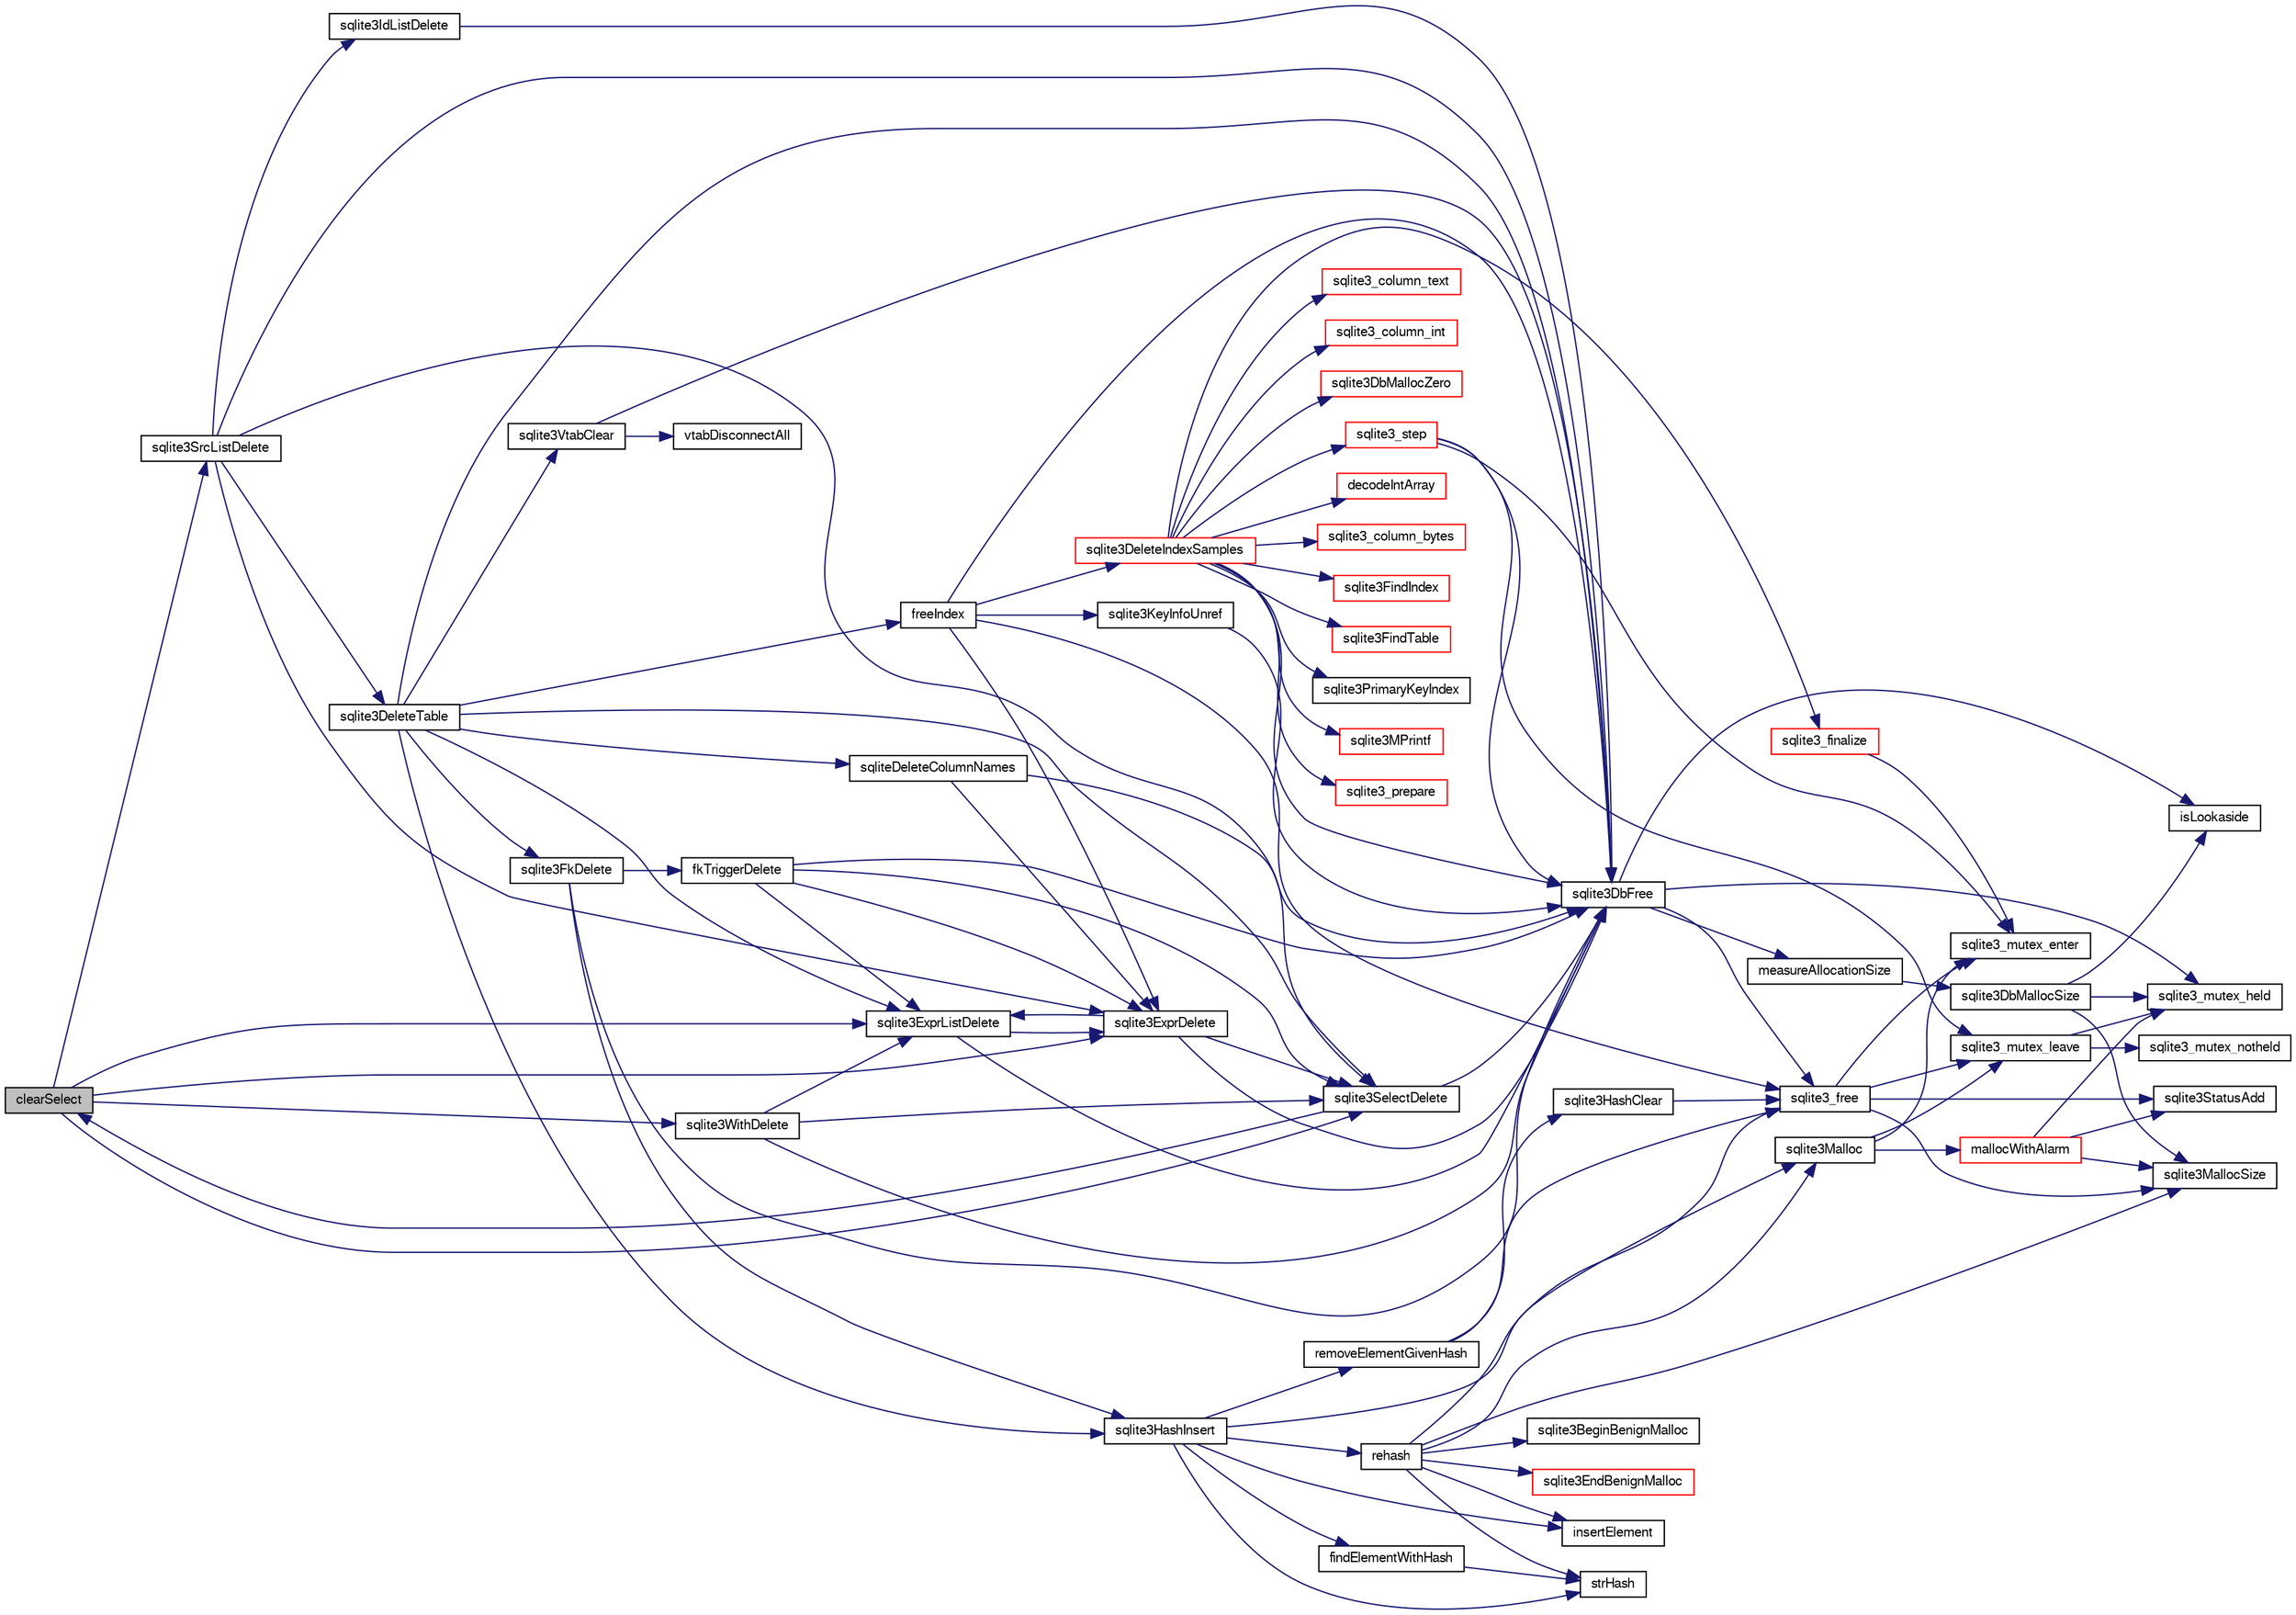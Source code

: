 digraph "clearSelect"
{
  edge [fontname="FreeSans",fontsize="10",labelfontname="FreeSans",labelfontsize="10"];
  node [fontname="FreeSans",fontsize="10",shape=record];
  rankdir="LR";
  Node44786 [label="clearSelect",height=0.2,width=0.4,color="black", fillcolor="grey75", style="filled", fontcolor="black"];
  Node44786 -> Node44787 [color="midnightblue",fontsize="10",style="solid",fontname="FreeSans"];
  Node44787 [label="sqlite3ExprListDelete",height=0.2,width=0.4,color="black", fillcolor="white", style="filled",URL="$sqlite3_8c.html#ae9cd46eac81e86a04ed8c09b99fc3c10"];
  Node44787 -> Node44788 [color="midnightblue",fontsize="10",style="solid",fontname="FreeSans"];
  Node44788 [label="sqlite3ExprDelete",height=0.2,width=0.4,color="black", fillcolor="white", style="filled",URL="$sqlite3_8c.html#ae4e21ab5918e0428fbaa9e615dceb309"];
  Node44788 -> Node44789 [color="midnightblue",fontsize="10",style="solid",fontname="FreeSans"];
  Node44789 [label="sqlite3DbFree",height=0.2,width=0.4,color="black", fillcolor="white", style="filled",URL="$sqlite3_8c.html#ac70ab821a6607b4a1b909582dc37a069"];
  Node44789 -> Node44790 [color="midnightblue",fontsize="10",style="solid",fontname="FreeSans"];
  Node44790 [label="sqlite3_mutex_held",height=0.2,width=0.4,color="black", fillcolor="white", style="filled",URL="$sqlite3_8c.html#acf77da68932b6bc163c5e68547ecc3e7"];
  Node44789 -> Node44791 [color="midnightblue",fontsize="10",style="solid",fontname="FreeSans"];
  Node44791 [label="measureAllocationSize",height=0.2,width=0.4,color="black", fillcolor="white", style="filled",URL="$sqlite3_8c.html#a45731e644a22fdb756e2b6337224217a"];
  Node44791 -> Node44792 [color="midnightblue",fontsize="10",style="solid",fontname="FreeSans"];
  Node44792 [label="sqlite3DbMallocSize",height=0.2,width=0.4,color="black", fillcolor="white", style="filled",URL="$sqlite3_8c.html#aa397e5a8a03495203a0767abf0a71f86"];
  Node44792 -> Node44793 [color="midnightblue",fontsize="10",style="solid",fontname="FreeSans"];
  Node44793 [label="sqlite3MallocSize",height=0.2,width=0.4,color="black", fillcolor="white", style="filled",URL="$sqlite3_8c.html#acf5d2a5f35270bafb050bd2def576955"];
  Node44792 -> Node44790 [color="midnightblue",fontsize="10",style="solid",fontname="FreeSans"];
  Node44792 -> Node44794 [color="midnightblue",fontsize="10",style="solid",fontname="FreeSans"];
  Node44794 [label="isLookaside",height=0.2,width=0.4,color="black", fillcolor="white", style="filled",URL="$sqlite3_8c.html#a770fa05ff9717b75e16f4d968a77b897"];
  Node44789 -> Node44794 [color="midnightblue",fontsize="10",style="solid",fontname="FreeSans"];
  Node44789 -> Node44795 [color="midnightblue",fontsize="10",style="solid",fontname="FreeSans"];
  Node44795 [label="sqlite3_free",height=0.2,width=0.4,color="black", fillcolor="white", style="filled",URL="$sqlite3_8c.html#a6552349e36a8a691af5487999ab09519"];
  Node44795 -> Node44796 [color="midnightblue",fontsize="10",style="solid",fontname="FreeSans"];
  Node44796 [label="sqlite3_mutex_enter",height=0.2,width=0.4,color="black", fillcolor="white", style="filled",URL="$sqlite3_8c.html#a1c12cde690bd89f104de5cbad12a6bf5"];
  Node44795 -> Node44797 [color="midnightblue",fontsize="10",style="solid",fontname="FreeSans"];
  Node44797 [label="sqlite3StatusAdd",height=0.2,width=0.4,color="black", fillcolor="white", style="filled",URL="$sqlite3_8c.html#afa029f93586aeab4cc85360905dae9cd"];
  Node44795 -> Node44793 [color="midnightblue",fontsize="10",style="solid",fontname="FreeSans"];
  Node44795 -> Node44798 [color="midnightblue",fontsize="10",style="solid",fontname="FreeSans"];
  Node44798 [label="sqlite3_mutex_leave",height=0.2,width=0.4,color="black", fillcolor="white", style="filled",URL="$sqlite3_8c.html#a5838d235601dbd3c1fa993555c6bcc93"];
  Node44798 -> Node44790 [color="midnightblue",fontsize="10",style="solid",fontname="FreeSans"];
  Node44798 -> Node44799 [color="midnightblue",fontsize="10",style="solid",fontname="FreeSans"];
  Node44799 [label="sqlite3_mutex_notheld",height=0.2,width=0.4,color="black", fillcolor="white", style="filled",URL="$sqlite3_8c.html#a83967c837c1c000d3b5adcfaa688f5dc"];
  Node44788 -> Node44800 [color="midnightblue",fontsize="10",style="solid",fontname="FreeSans"];
  Node44800 [label="sqlite3SelectDelete",height=0.2,width=0.4,color="black", fillcolor="white", style="filled",URL="$sqlite3_8c.html#a0f56959f0acac85496744f0d068854a0"];
  Node44800 -> Node44786 [color="midnightblue",fontsize="10",style="solid",fontname="FreeSans"];
  Node44800 -> Node44789 [color="midnightblue",fontsize="10",style="solid",fontname="FreeSans"];
  Node44788 -> Node44787 [color="midnightblue",fontsize="10",style="solid",fontname="FreeSans"];
  Node44787 -> Node44789 [color="midnightblue",fontsize="10",style="solid",fontname="FreeSans"];
  Node44786 -> Node44801 [color="midnightblue",fontsize="10",style="solid",fontname="FreeSans"];
  Node44801 [label="sqlite3SrcListDelete",height=0.2,width=0.4,color="black", fillcolor="white", style="filled",URL="$sqlite3_8c.html#acc250a3e5e7fd8889a16a9f28e3e7312"];
  Node44801 -> Node44789 [color="midnightblue",fontsize="10",style="solid",fontname="FreeSans"];
  Node44801 -> Node44802 [color="midnightblue",fontsize="10",style="solid",fontname="FreeSans"];
  Node44802 [label="sqlite3DeleteTable",height=0.2,width=0.4,color="black", fillcolor="white", style="filled",URL="$sqlite3_8c.html#a7fd3d507375a381a3807f92735318973"];
  Node44802 -> Node44803 [color="midnightblue",fontsize="10",style="solid",fontname="FreeSans"];
  Node44803 [label="sqlite3HashInsert",height=0.2,width=0.4,color="black", fillcolor="white", style="filled",URL="$sqlite3_8c.html#aebbc6c13b3c139d5f3463938f441da3d"];
  Node44803 -> Node44804 [color="midnightblue",fontsize="10",style="solid",fontname="FreeSans"];
  Node44804 [label="findElementWithHash",height=0.2,width=0.4,color="black", fillcolor="white", style="filled",URL="$sqlite3_8c.html#a75c0f574fa5d51702434c6e980d57d7f"];
  Node44804 -> Node44805 [color="midnightblue",fontsize="10",style="solid",fontname="FreeSans"];
  Node44805 [label="strHash",height=0.2,width=0.4,color="black", fillcolor="white", style="filled",URL="$sqlite3_8c.html#ad7193605dadc27cf291d54e15bdd011d"];
  Node44803 -> Node44806 [color="midnightblue",fontsize="10",style="solid",fontname="FreeSans"];
  Node44806 [label="removeElementGivenHash",height=0.2,width=0.4,color="black", fillcolor="white", style="filled",URL="$sqlite3_8c.html#a97ff4ac3846af0f8caf5426adfa2808a"];
  Node44806 -> Node44795 [color="midnightblue",fontsize="10",style="solid",fontname="FreeSans"];
  Node44806 -> Node44807 [color="midnightblue",fontsize="10",style="solid",fontname="FreeSans"];
  Node44807 [label="sqlite3HashClear",height=0.2,width=0.4,color="black", fillcolor="white", style="filled",URL="$sqlite3_8c.html#acc7a2dfa6603c59af14b3792fe463c73"];
  Node44807 -> Node44795 [color="midnightblue",fontsize="10",style="solid",fontname="FreeSans"];
  Node44803 -> Node44808 [color="midnightblue",fontsize="10",style="solid",fontname="FreeSans"];
  Node44808 [label="sqlite3Malloc",height=0.2,width=0.4,color="black", fillcolor="white", style="filled",URL="$sqlite3_8c.html#a361a2eaa846b1885f123abe46f5d8b2b"];
  Node44808 -> Node44796 [color="midnightblue",fontsize="10",style="solid",fontname="FreeSans"];
  Node44808 -> Node44809 [color="midnightblue",fontsize="10",style="solid",fontname="FreeSans"];
  Node44809 [label="mallocWithAlarm",height=0.2,width=0.4,color="red", fillcolor="white", style="filled",URL="$sqlite3_8c.html#ab070d5cf8e48ec8a6a43cf025d48598b"];
  Node44809 -> Node44790 [color="midnightblue",fontsize="10",style="solid",fontname="FreeSans"];
  Node44809 -> Node44793 [color="midnightblue",fontsize="10",style="solid",fontname="FreeSans"];
  Node44809 -> Node44797 [color="midnightblue",fontsize="10",style="solid",fontname="FreeSans"];
  Node44808 -> Node44798 [color="midnightblue",fontsize="10",style="solid",fontname="FreeSans"];
  Node44803 -> Node44813 [color="midnightblue",fontsize="10",style="solid",fontname="FreeSans"];
  Node44813 [label="rehash",height=0.2,width=0.4,color="black", fillcolor="white", style="filled",URL="$sqlite3_8c.html#a4851529638f6c7af16239ee6e2dcc628"];
  Node44813 -> Node44814 [color="midnightblue",fontsize="10",style="solid",fontname="FreeSans"];
  Node44814 [label="sqlite3BeginBenignMalloc",height=0.2,width=0.4,color="black", fillcolor="white", style="filled",URL="$sqlite3_8c.html#a3344c0e2b1b6df701a1cb326602fac14"];
  Node44813 -> Node44808 [color="midnightblue",fontsize="10",style="solid",fontname="FreeSans"];
  Node44813 -> Node44815 [color="midnightblue",fontsize="10",style="solid",fontname="FreeSans"];
  Node44815 [label="sqlite3EndBenignMalloc",height=0.2,width=0.4,color="red", fillcolor="white", style="filled",URL="$sqlite3_8c.html#a4582127cc64d483dc66c7acf9d8d8fbb"];
  Node44813 -> Node44795 [color="midnightblue",fontsize="10",style="solid",fontname="FreeSans"];
  Node44813 -> Node44793 [color="midnightblue",fontsize="10",style="solid",fontname="FreeSans"];
  Node44813 -> Node44805 [color="midnightblue",fontsize="10",style="solid",fontname="FreeSans"];
  Node44813 -> Node45080 [color="midnightblue",fontsize="10",style="solid",fontname="FreeSans"];
  Node45080 [label="insertElement",height=0.2,width=0.4,color="black", fillcolor="white", style="filled",URL="$sqlite3_8c.html#a011f717fc5c46f03d78bf81b6714e0ee"];
  Node44803 -> Node44805 [color="midnightblue",fontsize="10",style="solid",fontname="FreeSans"];
  Node44803 -> Node45080 [color="midnightblue",fontsize="10",style="solid",fontname="FreeSans"];
  Node44802 -> Node45081 [color="midnightblue",fontsize="10",style="solid",fontname="FreeSans"];
  Node45081 [label="freeIndex",height=0.2,width=0.4,color="black", fillcolor="white", style="filled",URL="$sqlite3_8c.html#a00907c99c18d5bcb9d0b38c077146c31"];
  Node45081 -> Node45082 [color="midnightblue",fontsize="10",style="solid",fontname="FreeSans"];
  Node45082 [label="sqlite3DeleteIndexSamples",height=0.2,width=0.4,color="red", fillcolor="white", style="filled",URL="$sqlite3_8c.html#aaeda0302fbf61397ec009f65bed047ef"];
  Node45082 -> Node44789 [color="midnightblue",fontsize="10",style="solid",fontname="FreeSans"];
  Node45082 -> Node45083 [color="midnightblue",fontsize="10",style="solid",fontname="FreeSans"];
  Node45083 [label="sqlite3FindIndex",height=0.2,width=0.4,color="red", fillcolor="white", style="filled",URL="$sqlite3_8c.html#a79fb99db8d0f914bb72dd374ae088512"];
  Node45082 -> Node45085 [color="midnightblue",fontsize="10",style="solid",fontname="FreeSans"];
  Node45085 [label="sqlite3FindTable",height=0.2,width=0.4,color="red", fillcolor="white", style="filled",URL="$sqlite3_8c.html#afa51dbee6173bf3a8a3df76b07cea789"];
  Node45082 -> Node45086 [color="midnightblue",fontsize="10",style="solid",fontname="FreeSans"];
  Node45086 [label="sqlite3PrimaryKeyIndex",height=0.2,width=0.4,color="black", fillcolor="white", style="filled",URL="$sqlite3_8c.html#af6edde3fbbd22a22b86ad32677fad95b"];
  Node45082 -> Node45061 [color="midnightblue",fontsize="10",style="solid",fontname="FreeSans"];
  Node45061 [label="sqlite3MPrintf",height=0.2,width=0.4,color="red", fillcolor="white", style="filled",URL="$sqlite3_8c.html#a208ef0df84e9778778804a19af03efea"];
  Node45082 -> Node45087 [color="midnightblue",fontsize="10",style="solid",fontname="FreeSans"];
  Node45087 [label="sqlite3_prepare",height=0.2,width=0.4,color="red", fillcolor="white", style="filled",URL="$sqlite3_8c.html#a8c39e7b9dbeff01f0a399b46d4b29f1c"];
  Node45082 -> Node45466 [color="midnightblue",fontsize="10",style="solid",fontname="FreeSans"];
  Node45466 [label="sqlite3_step",height=0.2,width=0.4,color="red", fillcolor="white", style="filled",URL="$sqlite3_8c.html#ac1e491ce36b7471eb28387f7d3c74334"];
  Node45466 -> Node44796 [color="midnightblue",fontsize="10",style="solid",fontname="FreeSans"];
  Node45466 -> Node44789 [color="midnightblue",fontsize="10",style="solid",fontname="FreeSans"];
  Node45466 -> Node44798 [color="midnightblue",fontsize="10",style="solid",fontname="FreeSans"];
  Node45082 -> Node45641 [color="midnightblue",fontsize="10",style="solid",fontname="FreeSans"];
  Node45641 [label="sqlite3_column_text",height=0.2,width=0.4,color="red", fillcolor="white", style="filled",URL="$sqlite3_8c.html#aee36f5eaf67b425ddf6f9b7a2004d018"];
  Node45082 -> Node45733 [color="midnightblue",fontsize="10",style="solid",fontname="FreeSans"];
  Node45733 [label="sqlite3_column_int",height=0.2,width=0.4,color="red", fillcolor="white", style="filled",URL="$sqlite3_8c.html#a6bd16f5b3266f473e37e8e3d4ebb4290"];
  Node45082 -> Node45011 [color="midnightblue",fontsize="10",style="solid",fontname="FreeSans"];
  Node45011 [label="sqlite3DbMallocZero",height=0.2,width=0.4,color="red", fillcolor="white", style="filled",URL="$sqlite3_8c.html#a49cfebac9d6067a03442c92af73f33e4"];
  Node45082 -> Node45459 [color="midnightblue",fontsize="10",style="solid",fontname="FreeSans"];
  Node45459 [label="sqlite3_finalize",height=0.2,width=0.4,color="red", fillcolor="white", style="filled",URL="$sqlite3_8c.html#a801195c0f771d40bb4be1e40f3b88945"];
  Node45459 -> Node44796 [color="midnightblue",fontsize="10",style="solid",fontname="FreeSans"];
  Node45082 -> Node45655 [color="midnightblue",fontsize="10",style="solid",fontname="FreeSans"];
  Node45655 [label="decodeIntArray",height=0.2,width=0.4,color="red", fillcolor="white", style="filled",URL="$sqlite3_8c.html#a5e8b60c7b00918beb59b76e5ed837b01"];
  Node45082 -> Node45734 [color="midnightblue",fontsize="10",style="solid",fontname="FreeSans"];
  Node45734 [label="sqlite3_column_bytes",height=0.2,width=0.4,color="red", fillcolor="white", style="filled",URL="$sqlite3_8c.html#a001421375b25195e3f80871dcb1be172"];
  Node45081 -> Node45125 [color="midnightblue",fontsize="10",style="solid",fontname="FreeSans"];
  Node45125 [label="sqlite3KeyInfoUnref",height=0.2,width=0.4,color="black", fillcolor="white", style="filled",URL="$sqlite3_8c.html#ac94cc1874ab0865db1dbbefd3886ba4a"];
  Node45125 -> Node44789 [color="midnightblue",fontsize="10",style="solid",fontname="FreeSans"];
  Node45081 -> Node44788 [color="midnightblue",fontsize="10",style="solid",fontname="FreeSans"];
  Node45081 -> Node44789 [color="midnightblue",fontsize="10",style="solid",fontname="FreeSans"];
  Node45081 -> Node44795 [color="midnightblue",fontsize="10",style="solid",fontname="FreeSans"];
  Node44802 -> Node45736 [color="midnightblue",fontsize="10",style="solid",fontname="FreeSans"];
  Node45736 [label="sqlite3FkDelete",height=0.2,width=0.4,color="black", fillcolor="white", style="filled",URL="$sqlite3_8c.html#a59a33da6c4e11d3f99b15eafdc01f013"];
  Node45736 -> Node44803 [color="midnightblue",fontsize="10",style="solid",fontname="FreeSans"];
  Node45736 -> Node45737 [color="midnightblue",fontsize="10",style="solid",fontname="FreeSans"];
  Node45737 [label="fkTriggerDelete",height=0.2,width=0.4,color="black", fillcolor="white", style="filled",URL="$sqlite3_8c.html#a45e39c07b1ac453fc3ee0d8779da2cc1"];
  Node45737 -> Node44788 [color="midnightblue",fontsize="10",style="solid",fontname="FreeSans"];
  Node45737 -> Node44787 [color="midnightblue",fontsize="10",style="solid",fontname="FreeSans"];
  Node45737 -> Node44800 [color="midnightblue",fontsize="10",style="solid",fontname="FreeSans"];
  Node45737 -> Node44789 [color="midnightblue",fontsize="10",style="solid",fontname="FreeSans"];
  Node45736 -> Node44789 [color="midnightblue",fontsize="10",style="solid",fontname="FreeSans"];
  Node44802 -> Node45738 [color="midnightblue",fontsize="10",style="solid",fontname="FreeSans"];
  Node45738 [label="sqliteDeleteColumnNames",height=0.2,width=0.4,color="black", fillcolor="white", style="filled",URL="$sqlite3_8c.html#a30fd46bd85a745b908f382e5dd74c38a"];
  Node45738 -> Node44789 [color="midnightblue",fontsize="10",style="solid",fontname="FreeSans"];
  Node45738 -> Node44788 [color="midnightblue",fontsize="10",style="solid",fontname="FreeSans"];
  Node44802 -> Node44789 [color="midnightblue",fontsize="10",style="solid",fontname="FreeSans"];
  Node44802 -> Node44800 [color="midnightblue",fontsize="10",style="solid",fontname="FreeSans"];
  Node44802 -> Node44787 [color="midnightblue",fontsize="10",style="solid",fontname="FreeSans"];
  Node44802 -> Node45739 [color="midnightblue",fontsize="10",style="solid",fontname="FreeSans"];
  Node45739 [label="sqlite3VtabClear",height=0.2,width=0.4,color="black", fillcolor="white", style="filled",URL="$sqlite3_8c.html#a0690ffd2d2e58bd4ed1ce4f1e35c1ef1"];
  Node45739 -> Node45719 [color="midnightblue",fontsize="10",style="solid",fontname="FreeSans"];
  Node45719 [label="vtabDisconnectAll",height=0.2,width=0.4,color="black", fillcolor="white", style="filled",URL="$sqlite3_8c.html#aa3d5506c2557b3e090d8409b5ee27d29"];
  Node45739 -> Node44789 [color="midnightblue",fontsize="10",style="solid",fontname="FreeSans"];
  Node44801 -> Node44800 [color="midnightblue",fontsize="10",style="solid",fontname="FreeSans"];
  Node44801 -> Node44788 [color="midnightblue",fontsize="10",style="solid",fontname="FreeSans"];
  Node44801 -> Node45116 [color="midnightblue",fontsize="10",style="solid",fontname="FreeSans"];
  Node45116 [label="sqlite3IdListDelete",height=0.2,width=0.4,color="black", fillcolor="white", style="filled",URL="$sqlite3_8c.html#a38bea53ea789e86289ca600ff6010f73"];
  Node45116 -> Node44789 [color="midnightblue",fontsize="10",style="solid",fontname="FreeSans"];
  Node44786 -> Node44788 [color="midnightblue",fontsize="10",style="solid",fontname="FreeSans"];
  Node44786 -> Node44800 [color="midnightblue",fontsize="10",style="solid",fontname="FreeSans"];
  Node44786 -> Node45115 [color="midnightblue",fontsize="10",style="solid",fontname="FreeSans"];
  Node45115 [label="sqlite3WithDelete",height=0.2,width=0.4,color="black", fillcolor="white", style="filled",URL="$sqlite3_8c.html#a17d9ea3de76b5d740b422ea9b4fe3abb"];
  Node45115 -> Node44787 [color="midnightblue",fontsize="10",style="solid",fontname="FreeSans"];
  Node45115 -> Node44800 [color="midnightblue",fontsize="10",style="solid",fontname="FreeSans"];
  Node45115 -> Node44789 [color="midnightblue",fontsize="10",style="solid",fontname="FreeSans"];
}

